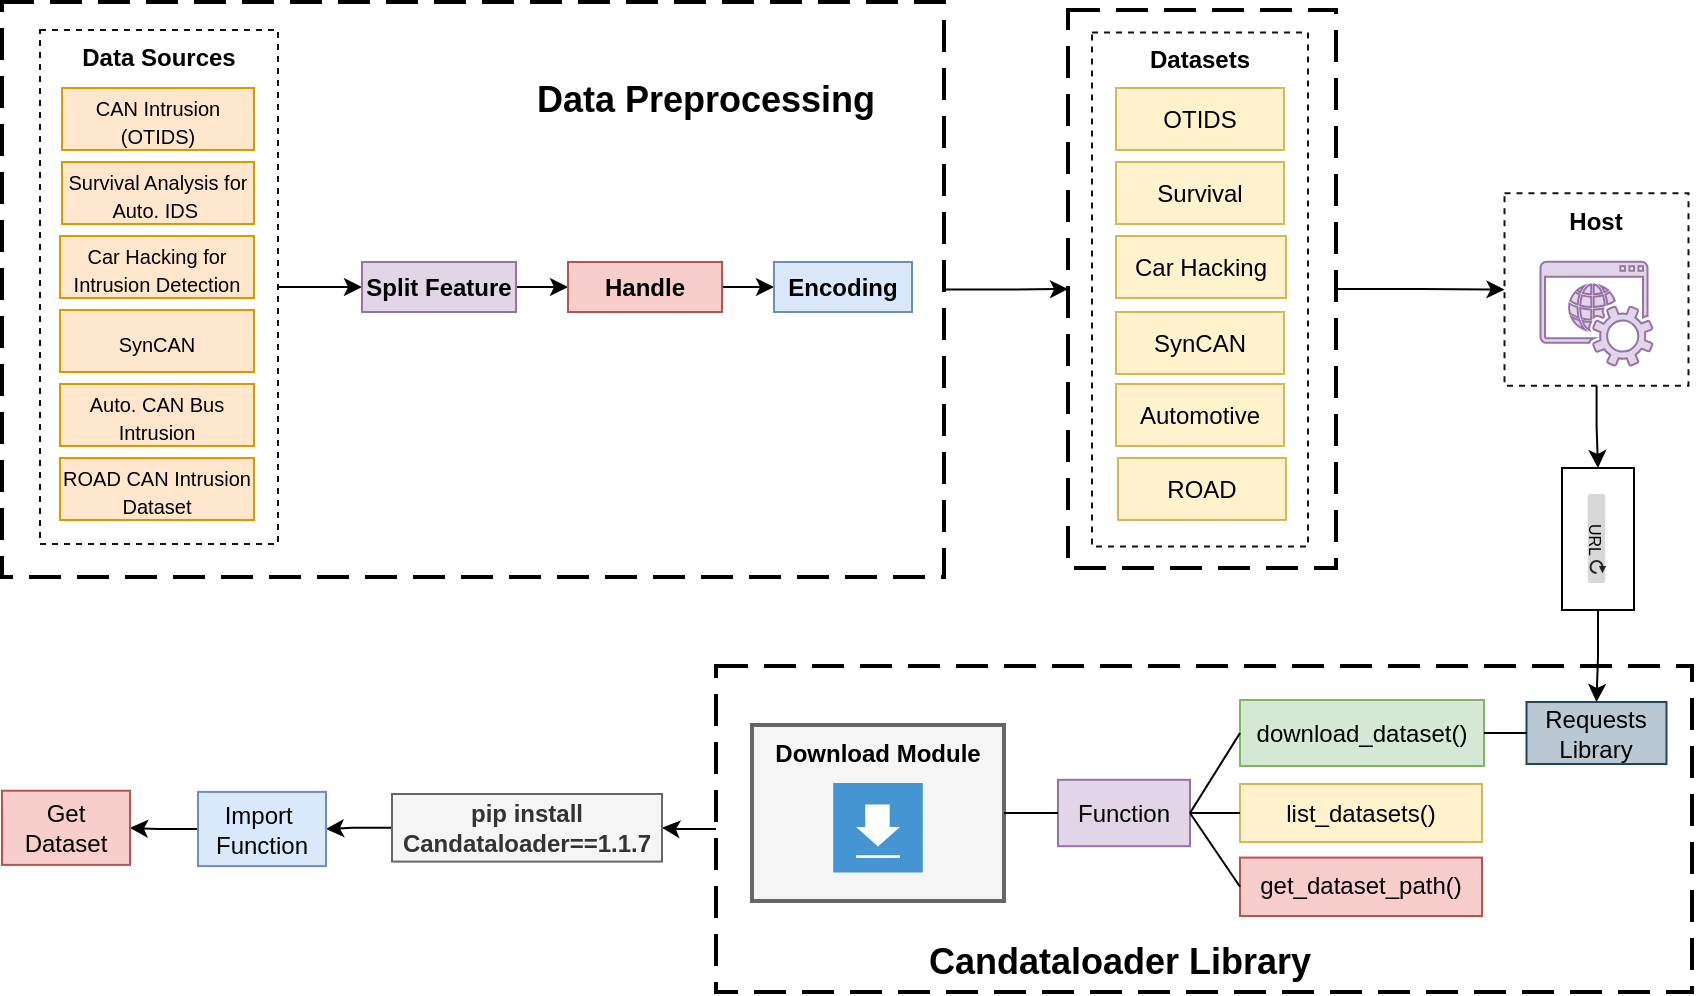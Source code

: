 <mxfile version="21.5.2" type="github">
  <diagram name="Trang-1" id="8WPnezDn6ww9EdxV7W4L">
    <mxGraphModel dx="1195" dy="645" grid="0" gridSize="10" guides="1" tooltips="1" connect="1" arrows="1" fold="1" page="1" pageScale="1" pageWidth="3000" pageHeight="5000" math="0" shadow="0">
      <root>
        <mxCell id="0" />
        <mxCell id="1" parent="0" />
        <mxCell id="tIdSaeZlRLGK4tlZDi9s-64" value="" style="rounded=1;arcSize=0;dashed=1;strokeColor=#000000;fillColor=none;gradientColor=none;dashPattern=8 4;strokeWidth=2;fontColor=#000000;" parent="1" vertex="1">
          <mxGeometry x="473" y="479" width="488" height="163" as="geometry" />
        </mxCell>
        <mxCell id="tIdSaeZlRLGK4tlZDi9s-41" value="&lt;b&gt;&lt;font color=&quot;#000000&quot;&gt;Download Module&lt;/font&gt;&lt;/b&gt;" style="fillColor=#f5f5f5;strokeColor=#666666;verticalAlign=top;fontStyle=0;fontColor=#333333;whiteSpace=wrap;html=1;strokeWidth=2;" parent="1" vertex="1">
          <mxGeometry x="491" y="508.5" width="126" height="88" as="geometry" />
        </mxCell>
        <mxCell id="tIdSaeZlRLGK4tlZDi9s-43" value="" style="rounded=0;whiteSpace=wrap;html=1;" parent="1" vertex="1">
          <mxGeometry x="896" y="380" width="36" height="71" as="geometry" />
        </mxCell>
        <mxCell id="tIdSaeZlRLGK4tlZDi9s-44" value="" style="edgeStyle=orthogonalEdgeStyle;rounded=0;orthogonalLoop=1;jettySize=auto;html=1;" parent="1" source="tIdSaeZlRLGK4tlZDi9s-30" target="tIdSaeZlRLGK4tlZDi9s-43" edge="1">
          <mxGeometry relative="1" as="geometry" />
        </mxCell>
        <mxCell id="tIdSaeZlRLGK4tlZDi9s-30" value="&lt;font style=&quot;&quot; color=&quot;#000000&quot;&gt;&lt;b&gt;Host&lt;/b&gt;&lt;/font&gt;" style="fillColor=none;strokeColor=#111212;dashed=1;verticalAlign=top;fontStyle=0;fontColor=#147EBA;whiteSpace=wrap;html=1;" parent="1" vertex="1">
          <mxGeometry x="867.25" y="242.62" width="92" height="96.25" as="geometry" />
        </mxCell>
        <mxCell id="tIdSaeZlRLGK4tlZDi9s-12" value="" style="rounded=1;arcSize=0;dashed=1;strokeColor=#000000;fillColor=none;gradientColor=none;dashPattern=8 4;strokeWidth=2;fontColor=#000000;" parent="1" vertex="1">
          <mxGeometry x="116" y="147" width="471" height="287.5" as="geometry" />
        </mxCell>
        <mxCell id="tIdSaeZlRLGK4tlZDi9s-14" value="" style="edgeStyle=orthogonalEdgeStyle;rounded=0;orthogonalLoop=1;jettySize=auto;html=1;" parent="1" source="tIdSaeZlRLGK4tlZDi9s-7" target="tIdSaeZlRLGK4tlZDi9s-8" edge="1">
          <mxGeometry relative="1" as="geometry" />
        </mxCell>
        <mxCell id="tIdSaeZlRLGK4tlZDi9s-7" value="&lt;b&gt;&lt;font color=&quot;#000000&quot;&gt;Data Sources&lt;/font&gt;&lt;/b&gt;" style="fillColor=none;strokeColor=#111212;dashed=1;verticalAlign=top;fontStyle=0;fontColor=#147EBA;whiteSpace=wrap;html=1;" parent="1" vertex="1">
          <mxGeometry x="135" y="161" width="119" height="257" as="geometry" />
        </mxCell>
        <mxCell id="tIdSaeZlRLGK4tlZDi9s-1" value="&lt;p style=&quot;line-height: normal; margin-top: 0pt; margin-bottom: 0pt; direction: ltr; unicode-bidi: embed;&quot;&gt;&lt;font style=&quot;font-size: 10px;&quot;&gt;CAN Intrusion (OTIDS)&lt;/font&gt;&lt;/p&gt;" style="rounded=0;whiteSpace=wrap;html=1;fillColor=#ffe6cc;strokeColor=#d79b00;align=center;" parent="1" vertex="1">
          <mxGeometry x="146" y="190" width="96" height="31" as="geometry" />
        </mxCell>
        <mxCell id="tIdSaeZlRLGK4tlZDi9s-2" value="&lt;p style=&quot;line-height: normal; margin-top: 0pt; margin-bottom: 0pt; direction: ltr; unicode-bidi: embed;&quot;&gt;&lt;font style=&quot;font-size: 10px;&quot;&gt;Survival Analysis for Auto. IDS&amp;nbsp;&lt;/font&gt;&lt;/p&gt;" style="rounded=0;whiteSpace=wrap;html=1;fillColor=#ffe6cc;strokeColor=#d79b00;align=center;" parent="1" vertex="1">
          <mxGeometry x="146" y="227" width="96" height="31" as="geometry" />
        </mxCell>
        <mxCell id="tIdSaeZlRLGK4tlZDi9s-3" value="&lt;p style=&quot;line-height: normal; margin-top: 0pt; margin-bottom: 0pt; direction: ltr; unicode-bidi: embed;&quot;&gt;&lt;font style=&quot;font-size: 10px;&quot;&gt;Car Hacking for Intrusion Detection&lt;/font&gt;&lt;/p&gt;" style="rounded=0;whiteSpace=wrap;html=1;fillColor=#ffe6cc;strokeColor=#d79b00;align=center;" parent="1" vertex="1">
          <mxGeometry x="145" y="264" width="97" height="31" as="geometry" />
        </mxCell>
        <mxCell id="tIdSaeZlRLGK4tlZDi9s-4" value="&lt;p style=&quot;language:en-US;line-height:normal;margin-top:0pt;margin-bottom:0pt;&lt;br/&gt;margin-right:0in;text-align:left;direction:ltr;unicode-bidi:embed&quot;&gt;&lt;font style=&quot;font-size: 10px;&quot;&gt;SynCAN&lt;/font&gt;&lt;/p&gt;" style="rounded=0;whiteSpace=wrap;html=1;fillColor=#ffe6cc;strokeColor=#d79b00;" parent="1" vertex="1">
          <mxGeometry x="145" y="301" width="97" height="31" as="geometry" />
        </mxCell>
        <mxCell id="tIdSaeZlRLGK4tlZDi9s-5" value="&lt;p style=&quot;line-height: normal; margin-top: 0pt; margin-bottom: 0pt; direction: ltr; unicode-bidi: embed;&quot;&gt;&lt;font style=&quot;font-size: 10px;&quot;&gt;Auto. CAN Bus Intrusion&lt;/font&gt;&lt;/p&gt;" style="rounded=0;whiteSpace=wrap;html=1;fillColor=#ffe6cc;strokeColor=#d79b00;align=center;" parent="1" vertex="1">
          <mxGeometry x="145" y="338" width="97" height="31" as="geometry" />
        </mxCell>
        <mxCell id="tIdSaeZlRLGK4tlZDi9s-6" value="&lt;p style=&quot;line-height: normal; margin-top: 0pt; margin-bottom: 0pt; direction: ltr; unicode-bidi: embed;&quot;&gt;&lt;font style=&quot;font-size: 10px;&quot;&gt;ROAD CAN Intrusion Dataset&lt;/font&gt;&lt;/p&gt;" style="rounded=0;whiteSpace=wrap;html=1;fillColor=#ffe6cc;strokeColor=#d79b00;align=center;" parent="1" vertex="1">
          <mxGeometry x="145" y="375" width="97" height="31" as="geometry" />
        </mxCell>
        <mxCell id="tIdSaeZlRLGK4tlZDi9s-15" value="" style="edgeStyle=orthogonalEdgeStyle;rounded=0;orthogonalLoop=1;jettySize=auto;html=1;" parent="1" source="tIdSaeZlRLGK4tlZDi9s-8" target="tIdSaeZlRLGK4tlZDi9s-9" edge="1">
          <mxGeometry relative="1" as="geometry" />
        </mxCell>
        <mxCell id="tIdSaeZlRLGK4tlZDi9s-8" value="&lt;b&gt;Split Feature&lt;/b&gt;" style="rounded=0;whiteSpace=wrap;html=1;fillColor=#e1d5e7;strokeColor=#9673a6;" parent="1" vertex="1">
          <mxGeometry x="296" y="277" width="77" height="25" as="geometry" />
        </mxCell>
        <mxCell id="tIdSaeZlRLGK4tlZDi9s-16" value="" style="edgeStyle=orthogonalEdgeStyle;rounded=0;orthogonalLoop=1;jettySize=auto;html=1;" parent="1" source="tIdSaeZlRLGK4tlZDi9s-9" target="tIdSaeZlRLGK4tlZDi9s-11" edge="1">
          <mxGeometry relative="1" as="geometry" />
        </mxCell>
        <mxCell id="tIdSaeZlRLGK4tlZDi9s-9" value="&lt;b&gt;Handle&lt;/b&gt;" style="rounded=0;whiteSpace=wrap;html=1;fillColor=#f8cecc;strokeColor=#b85450;" parent="1" vertex="1">
          <mxGeometry x="399" y="277" width="77" height="25" as="geometry" />
        </mxCell>
        <mxCell id="tIdSaeZlRLGK4tlZDi9s-11" value="&lt;b&gt;Encoding&lt;/b&gt;" style="rounded=0;whiteSpace=wrap;html=1;fillColor=#dae8fc;strokeColor=#6c8ebf;" parent="1" vertex="1">
          <mxGeometry x="502" y="277" width="69" height="25" as="geometry" />
        </mxCell>
        <mxCell id="tIdSaeZlRLGK4tlZDi9s-13" value="&lt;font style=&quot;font-size: 18px;&quot;&gt;&lt;b style=&quot;&quot;&gt;Data Preprocessing&lt;/b&gt;&lt;/font&gt;" style="text;html=1;strokeColor=none;fillColor=none;align=center;verticalAlign=middle;whiteSpace=wrap;rounded=0;" parent="1" vertex="1">
          <mxGeometry x="377" y="181" width="182" height="30" as="geometry" />
        </mxCell>
        <mxCell id="tIdSaeZlRLGK4tlZDi9s-18" value="" style="edgeStyle=orthogonalEdgeStyle;rounded=0;orthogonalLoop=1;jettySize=auto;html=1;" parent="1" source="tIdSaeZlRLGK4tlZDi9s-12" target="tIdSaeZlRLGK4tlZDi9s-17" edge="1">
          <mxGeometry relative="1" as="geometry" />
        </mxCell>
        <mxCell id="tIdSaeZlRLGK4tlZDi9s-31" value="" style="edgeStyle=orthogonalEdgeStyle;rounded=0;orthogonalLoop=1;jettySize=auto;html=1;entryX=0;entryY=0.5;entryDx=0;entryDy=0;" parent="1" source="tIdSaeZlRLGK4tlZDi9s-17" target="tIdSaeZlRLGK4tlZDi9s-30" edge="1">
          <mxGeometry relative="1" as="geometry" />
        </mxCell>
        <mxCell id="tIdSaeZlRLGK4tlZDi9s-17" value="" style="whiteSpace=wrap;html=1;fillColor=none;strokeColor=#000000;fontColor=#000000;rounded=1;arcSize=0;dashed=1;gradientColor=none;dashPattern=8 4;strokeWidth=2;" parent="1" vertex="1">
          <mxGeometry x="649" y="151" width="134" height="279" as="geometry" />
        </mxCell>
        <mxCell id="tIdSaeZlRLGK4tlZDi9s-19" value="&lt;b&gt;&lt;font color=&quot;#000000&quot;&gt;Datasets&lt;/font&gt;&lt;/b&gt;" style="fillColor=none;strokeColor=#111212;dashed=1;verticalAlign=top;fontStyle=0;fontColor=#147EBA;whiteSpace=wrap;html=1;" parent="1" vertex="1">
          <mxGeometry x="661" y="162.25" width="108" height="257" as="geometry" />
        </mxCell>
        <mxCell id="tIdSaeZlRLGK4tlZDi9s-21" value="Survival" style="rounded=0;whiteSpace=wrap;html=1;fillColor=#fff2cc;strokeColor=#d6b656;" parent="1" vertex="1">
          <mxGeometry x="673" y="227" width="84" height="31" as="geometry" />
        </mxCell>
        <mxCell id="tIdSaeZlRLGK4tlZDi9s-22" value="Car Hacking" style="rounded=0;whiteSpace=wrap;html=1;fillColor=#fff2cc;strokeColor=#d6b656;" parent="1" vertex="1">
          <mxGeometry x="673" y="264" width="85" height="31" as="geometry" />
        </mxCell>
        <mxCell id="tIdSaeZlRLGK4tlZDi9s-23" value="SynCAN" style="rounded=0;whiteSpace=wrap;html=1;fillColor=#fff2cc;strokeColor=#d6b656;" parent="1" vertex="1">
          <mxGeometry x="673" y="302" width="84" height="31" as="geometry" />
        </mxCell>
        <mxCell id="tIdSaeZlRLGK4tlZDi9s-24" value="Automotive" style="rounded=0;whiteSpace=wrap;html=1;fillColor=#fff2cc;strokeColor=#d6b656;" parent="1" vertex="1">
          <mxGeometry x="673" y="338" width="84" height="31" as="geometry" />
        </mxCell>
        <mxCell id="tIdSaeZlRLGK4tlZDi9s-25" value="ROAD" style="rounded=0;whiteSpace=wrap;html=1;fillColor=#fff2cc;strokeColor=#d6b656;" parent="1" vertex="1">
          <mxGeometry x="674" y="375" width="84" height="31" as="geometry" />
        </mxCell>
        <mxCell id="tIdSaeZlRLGK4tlZDi9s-28" value="" style="sketch=0;pointerEvents=1;shadow=0;dashed=0;html=1;strokeColor=#9673a6;fillColor=#e1d5e7;labelPosition=center;verticalLabelPosition=bottom;verticalAlign=top;outlineConnect=0;align=center;shape=mxgraph.office.services.online_hosted_services;" parent="1" vertex="1">
          <mxGeometry x="885.25" y="276.87" width="56" height="52" as="geometry" />
        </mxCell>
        <mxCell id="tIdSaeZlRLGK4tlZDi9s-35" value="URL" style="html=1;strokeWidth=1;shadow=0;dashed=0;shape=mxgraph.ios7ui.url;buttonText=;strokeColor2=#222222;fontSize=8;spacingTop=2;align=center;whiteSpace=wrap;rotation=90;" parent="1" vertex="1">
          <mxGeometry x="888.5" y="409" width="49.5" height="12.5" as="geometry" />
        </mxCell>
        <mxCell id="tIdSaeZlRLGK4tlZDi9s-40" value="" style="shadow=0;dashed=0;html=1;strokeColor=none;fillColor=#4495D1;labelPosition=center;verticalLabelPosition=bottom;verticalAlign=top;align=center;outlineConnect=0;shape=mxgraph.veeam.2d.download;" parent="1" vertex="1">
          <mxGeometry x="531.6" y="537.5" width="44.8" height="44.8" as="geometry" />
        </mxCell>
        <mxCell id="tIdSaeZlRLGK4tlZDi9s-46" value="" style="edgeStyle=orthogonalEdgeStyle;rounded=0;orthogonalLoop=1;jettySize=auto;html=1;entryX=0.5;entryY=0;entryDx=0;entryDy=0;exitX=0.5;exitY=1;exitDx=0;exitDy=0;" parent="1" source="tIdSaeZlRLGK4tlZDi9s-43" target="gQOechxw3EUP2P92AcO6-1" edge="1">
          <mxGeometry relative="1" as="geometry" />
        </mxCell>
        <mxCell id="tIdSaeZlRLGK4tlZDi9s-54" value="get_dataset_path()" style="rounded=0;whiteSpace=wrap;html=1;fillColor=#f8cecc;strokeColor=#b85450;" parent="1" vertex="1">
          <mxGeometry x="735" y="574.8" width="121" height="29.2" as="geometry" />
        </mxCell>
        <mxCell id="tIdSaeZlRLGK4tlZDi9s-56" value="list_datasets()" style="rounded=0;whiteSpace=wrap;html=1;fillColor=#fff2cc;strokeColor=#d6b656;" parent="1" vertex="1">
          <mxGeometry x="735" y="538" width="121" height="29" as="geometry" />
        </mxCell>
        <mxCell id="tIdSaeZlRLGK4tlZDi9s-57" value="download_dataset()" style="rounded=0;whiteSpace=wrap;html=1;fillColor=#d5e8d4;strokeColor=#82b366;" parent="1" vertex="1">
          <mxGeometry x="735" y="496" width="122" height="33" as="geometry" />
        </mxCell>
        <mxCell id="tIdSaeZlRLGK4tlZDi9s-58" value="Function" style="rounded=0;whiteSpace=wrap;html=1;fillColor=#e1d5e7;strokeColor=#9673a6;" parent="1" vertex="1">
          <mxGeometry x="644" y="535.9" width="66" height="33.2" as="geometry" />
        </mxCell>
        <mxCell id="tIdSaeZlRLGK4tlZDi9s-60" value="" style="endArrow=none;html=1;rounded=0;exitX=1;exitY=0.5;exitDx=0;exitDy=0;entryX=0;entryY=0.5;entryDx=0;entryDy=0;" parent="1" source="tIdSaeZlRLGK4tlZDi9s-58" target="tIdSaeZlRLGK4tlZDi9s-57" edge="1">
          <mxGeometry width="50" height="50" relative="1" as="geometry">
            <mxPoint x="610" y="408" as="sourcePoint" />
            <mxPoint x="660" y="358" as="targetPoint" />
          </mxGeometry>
        </mxCell>
        <mxCell id="tIdSaeZlRLGK4tlZDi9s-61" value="" style="endArrow=none;html=1;rounded=0;entryX=0;entryY=0.5;entryDx=0;entryDy=0;exitX=1;exitY=0.5;exitDx=0;exitDy=0;" parent="1" source="tIdSaeZlRLGK4tlZDi9s-58" target="tIdSaeZlRLGK4tlZDi9s-56" edge="1">
          <mxGeometry width="50" height="50" relative="1" as="geometry">
            <mxPoint x="610" y="408" as="sourcePoint" />
            <mxPoint x="660" y="358" as="targetPoint" />
          </mxGeometry>
        </mxCell>
        <mxCell id="tIdSaeZlRLGK4tlZDi9s-62" value="" style="endArrow=none;html=1;rounded=0;entryX=1;entryY=0.5;entryDx=0;entryDy=0;exitX=0;exitY=0.5;exitDx=0;exitDy=0;" parent="1" source="tIdSaeZlRLGK4tlZDi9s-54" target="tIdSaeZlRLGK4tlZDi9s-58" edge="1">
          <mxGeometry width="50" height="50" relative="1" as="geometry">
            <mxPoint x="610" y="408" as="sourcePoint" />
            <mxPoint x="660" y="358" as="targetPoint" />
          </mxGeometry>
        </mxCell>
        <mxCell id="tIdSaeZlRLGK4tlZDi9s-69" value="" style="edgeStyle=orthogonalEdgeStyle;rounded=0;orthogonalLoop=1;jettySize=auto;html=1;" parent="1" source="tIdSaeZlRLGK4tlZDi9s-64" target="tIdSaeZlRLGK4tlZDi9s-68" edge="1">
          <mxGeometry relative="1" as="geometry" />
        </mxCell>
        <mxCell id="tIdSaeZlRLGK4tlZDi9s-65" value="&lt;font style=&quot;font-size: 18px;&quot;&gt;&lt;b style=&quot;&quot;&gt;Candataloader Library&lt;/b&gt;&lt;/font&gt;" style="text;html=1;strokeColor=none;fillColor=none;align=center;verticalAlign=middle;whiteSpace=wrap;rounded=0;" parent="1" vertex="1">
          <mxGeometry x="569" y="612" width="212" height="30" as="geometry" />
        </mxCell>
        <mxCell id="gQOechxw3EUP2P92AcO6-8" value="" style="edgeStyle=orthogonalEdgeStyle;rounded=0;orthogonalLoop=1;jettySize=auto;html=1;" edge="1" parent="1" source="tIdSaeZlRLGK4tlZDi9s-68" target="gQOechxw3EUP2P92AcO6-7">
          <mxGeometry relative="1" as="geometry" />
        </mxCell>
        <mxCell id="tIdSaeZlRLGK4tlZDi9s-68" value="&lt;b&gt;pip install Candataloader==1.1.7&lt;/b&gt;" style="rounded=0;whiteSpace=wrap;html=1;fillColor=#f5f5f5;fontColor=#333333;strokeColor=#666666;" parent="1" vertex="1">
          <mxGeometry x="311" y="543" width="135" height="33.8" as="geometry" />
        </mxCell>
        <mxCell id="tIdSaeZlRLGK4tlZDi9s-72" value="OTIDS" style="rounded=0;whiteSpace=wrap;html=1;fillColor=#fff2cc;strokeColor=#d6b656;" parent="1" vertex="1">
          <mxGeometry x="673" y="190" width="84" height="31" as="geometry" />
        </mxCell>
        <mxCell id="gQOechxw3EUP2P92AcO6-1" value="Requests Library" style="rounded=0;whiteSpace=wrap;html=1;fillColor=#bac8d3;strokeColor=#23445d;" vertex="1" parent="1">
          <mxGeometry x="878.25" y="497" width="70" height="31" as="geometry" />
        </mxCell>
        <mxCell id="gQOechxw3EUP2P92AcO6-4" value="" style="endArrow=none;html=1;rounded=0;entryX=0;entryY=0.5;entryDx=0;entryDy=0;exitX=1;exitY=0.5;exitDx=0;exitDy=0;" edge="1" parent="1" source="tIdSaeZlRLGK4tlZDi9s-57" target="gQOechxw3EUP2P92AcO6-1">
          <mxGeometry width="50" height="50" relative="1" as="geometry">
            <mxPoint x="581" y="459" as="sourcePoint" />
            <mxPoint x="631" y="409" as="targetPoint" />
          </mxGeometry>
        </mxCell>
        <mxCell id="gQOechxw3EUP2P92AcO6-6" value="" style="endArrow=none;html=1;rounded=0;entryX=0;entryY=0.5;entryDx=0;entryDy=0;exitX=1;exitY=0.5;exitDx=0;exitDy=0;" edge="1" parent="1" source="tIdSaeZlRLGK4tlZDi9s-41" target="tIdSaeZlRLGK4tlZDi9s-58">
          <mxGeometry width="50" height="50" relative="1" as="geometry">
            <mxPoint x="581" y="462" as="sourcePoint" />
            <mxPoint x="631" y="412" as="targetPoint" />
          </mxGeometry>
        </mxCell>
        <mxCell id="gQOechxw3EUP2P92AcO6-10" value="" style="edgeStyle=orthogonalEdgeStyle;rounded=0;orthogonalLoop=1;jettySize=auto;html=1;" edge="1" parent="1" source="gQOechxw3EUP2P92AcO6-7" target="gQOechxw3EUP2P92AcO6-9">
          <mxGeometry relative="1" as="geometry" />
        </mxCell>
        <mxCell id="gQOechxw3EUP2P92AcO6-7" value="Import&amp;nbsp; Function" style="rounded=0;whiteSpace=wrap;html=1;fillColor=#dae8fc;strokeColor=#6c8ebf;" vertex="1" parent="1">
          <mxGeometry x="214" y="541.95" width="64" height="37.1" as="geometry" />
        </mxCell>
        <mxCell id="gQOechxw3EUP2P92AcO6-9" value="Get Dataset" style="rounded=0;whiteSpace=wrap;html=1;fillColor=#f8cecc;strokeColor=#b85450;" vertex="1" parent="1">
          <mxGeometry x="116" y="541.35" width="64" height="37.1" as="geometry" />
        </mxCell>
      </root>
    </mxGraphModel>
  </diagram>
</mxfile>
